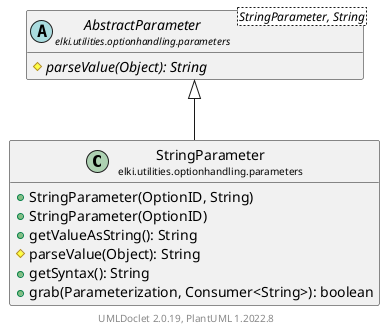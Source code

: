 @startuml
    remove .*\.(Instance|Par|Parameterizer|Factory)$
    set namespaceSeparator none
    hide empty fields
    hide empty methods

    class "<size:14>StringParameter\n<size:10>elki.utilities.optionhandling.parameters" as elki.utilities.optionhandling.parameters.StringParameter [[StringParameter.html]] {
        +StringParameter(OptionID, String)
        +StringParameter(OptionID)
        +getValueAsString(): String
        #parseValue(Object): String
        +getSyntax(): String
        +grab(Parameterization, Consumer<String>): boolean
    }

    abstract class "<size:14>AbstractParameter\n<size:10>elki.utilities.optionhandling.parameters" as elki.utilities.optionhandling.parameters.AbstractParameter<StringParameter, String> [[AbstractParameter.html]] {
        {abstract} #parseValue(Object): String
    }

    elki.utilities.optionhandling.parameters.AbstractParameter <|-- elki.utilities.optionhandling.parameters.StringParameter

    center footer UMLDoclet 2.0.19, PlantUML 1.2022.8
@enduml
